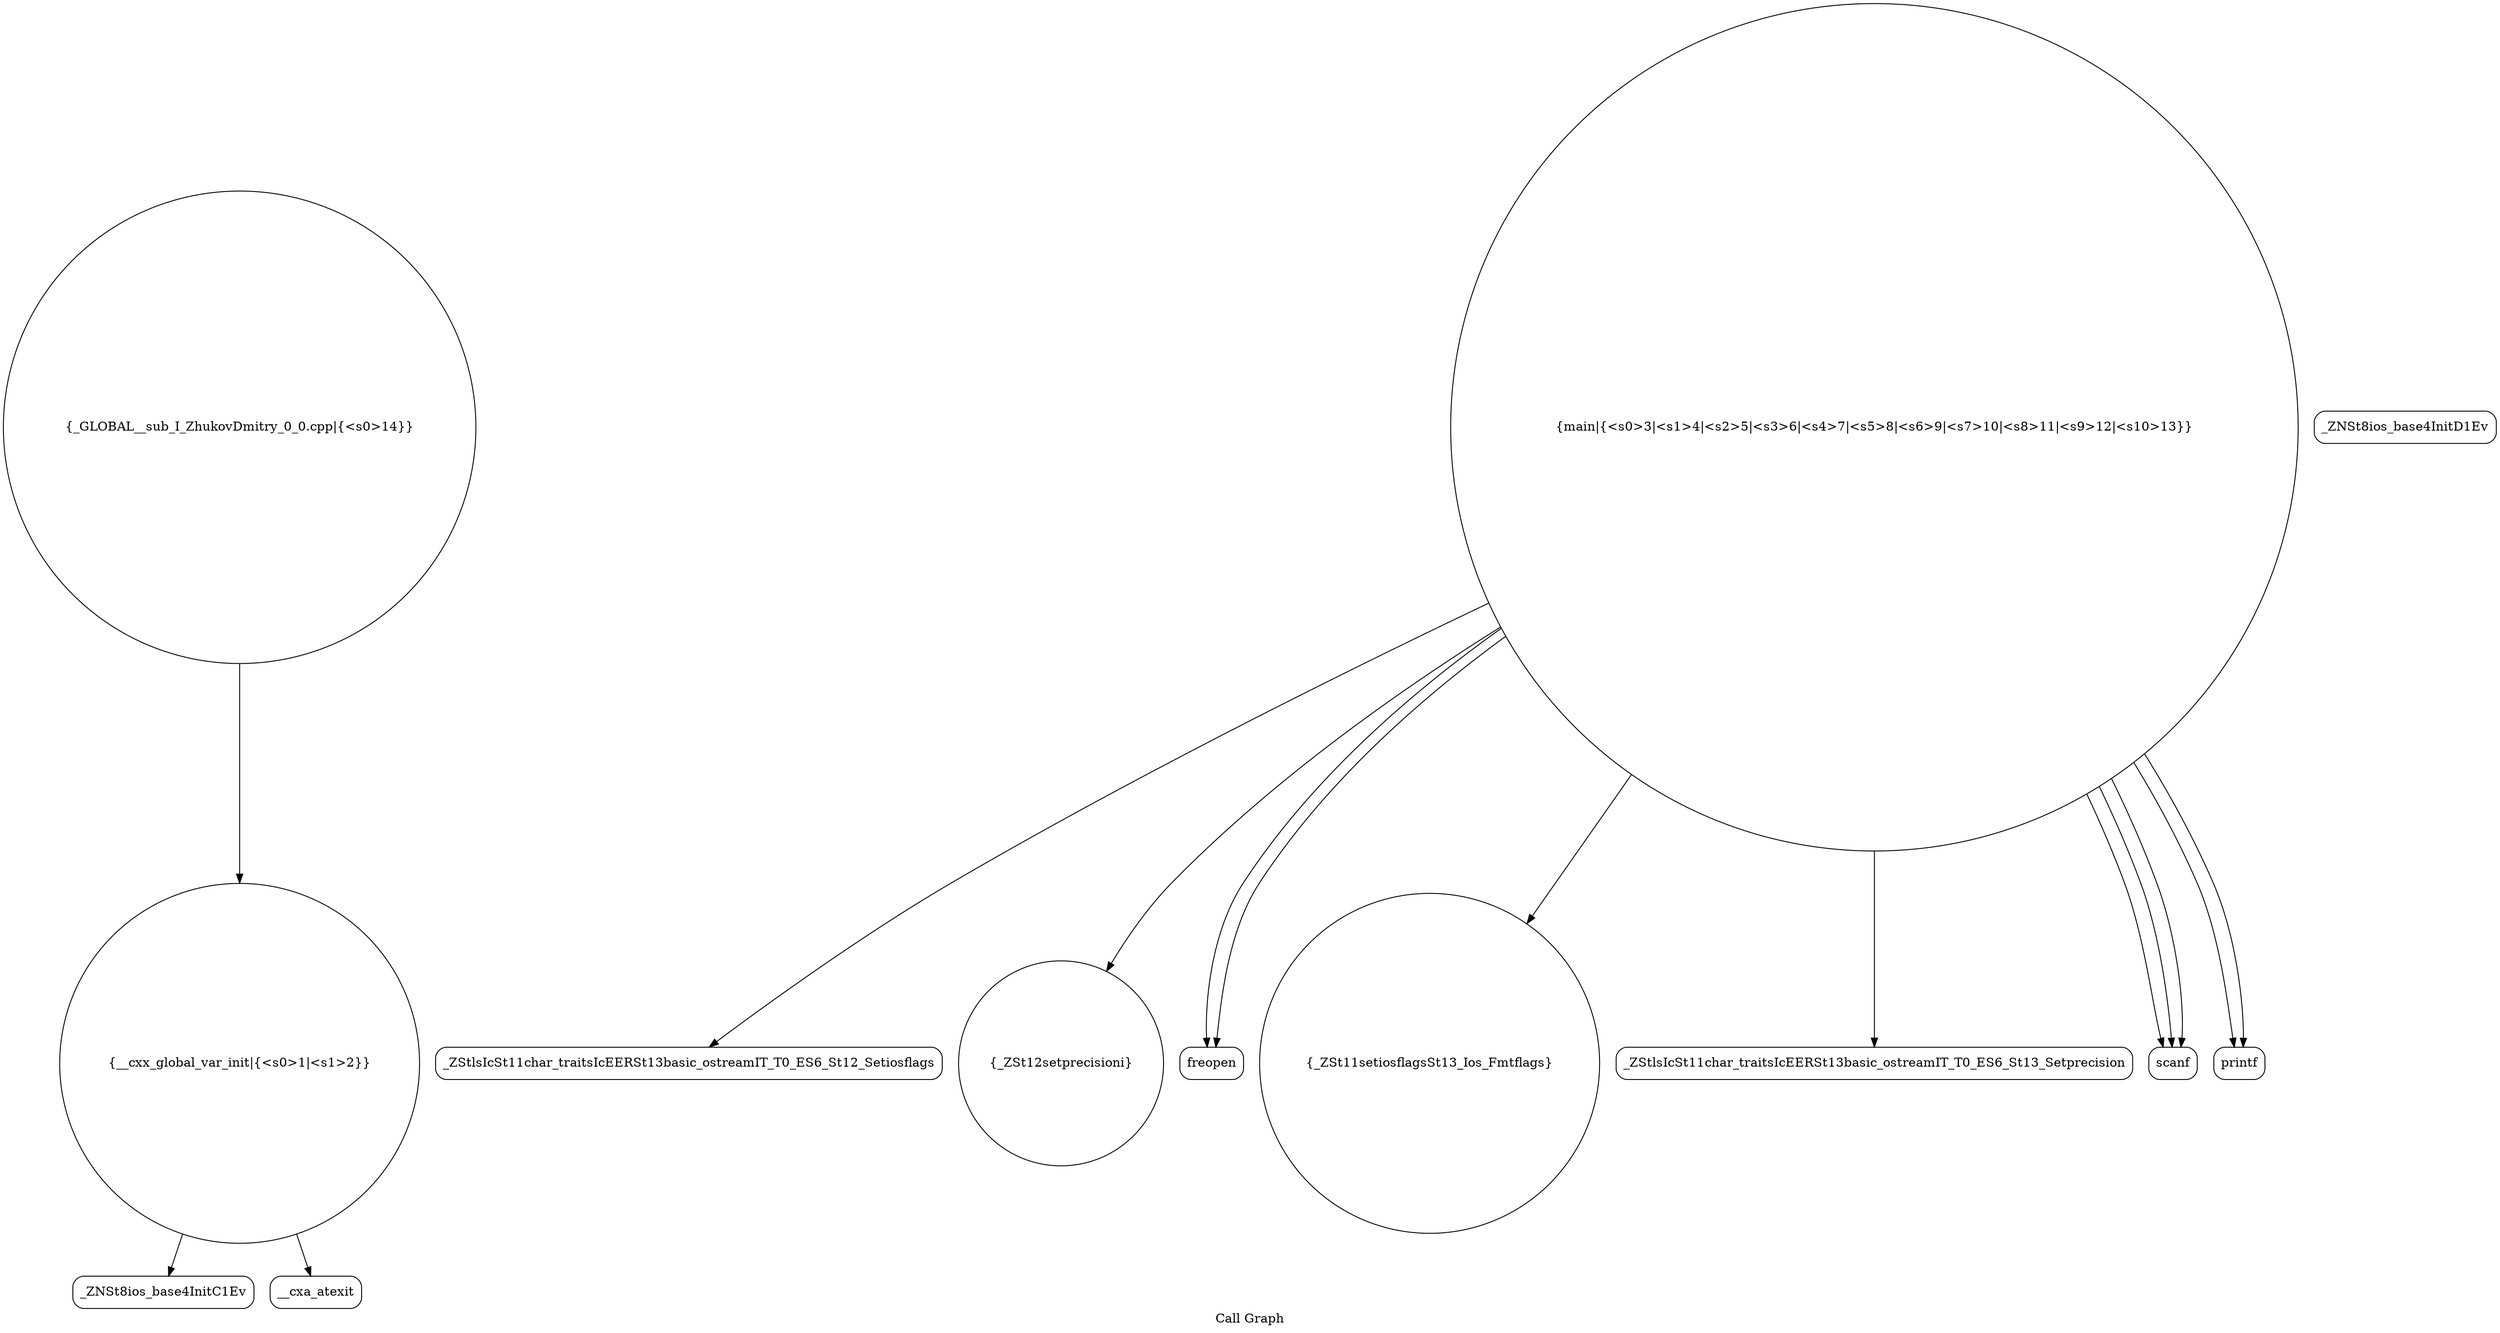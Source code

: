 digraph "Call Graph" {
	label="Call Graph";

	Node0x55cc07c51420 [shape=record,shape=circle,label="{__cxx_global_var_init|{<s0>1|<s1>2}}"];
	Node0x55cc07c51420:s0 -> Node0x55cc07c518b0[color=black];
	Node0x55cc07c51420:s1 -> Node0x55cc07c519b0[color=black];
	Node0x55cc07c51bb0 [shape=record,shape=Mrecord,label="{_ZStlsIcSt11char_traitsIcEERSt13basic_ostreamIT_T0_ES6_St12_Setiosflags}"];
	Node0x55cc07c51930 [shape=record,shape=Mrecord,label="{_ZNSt8ios_base4InitD1Ev}"];
	Node0x55cc07c51cb0 [shape=record,shape=circle,label="{_ZSt12setprecisioni}"];
	Node0x55cc07c51a30 [shape=record,shape=circle,label="{main|{<s0>3|<s1>4|<s2>5|<s3>6|<s4>7|<s5>8|<s6>9|<s7>10|<s8>11|<s9>12|<s10>13}}"];
	Node0x55cc07c51a30:s0 -> Node0x55cc07c51ab0[color=black];
	Node0x55cc07c51a30:s1 -> Node0x55cc07c51ab0[color=black];
	Node0x55cc07c51a30:s2 -> Node0x55cc07c51c30[color=black];
	Node0x55cc07c51a30:s3 -> Node0x55cc07c51bb0[color=black];
	Node0x55cc07c51a30:s4 -> Node0x55cc07c51cb0[color=black];
	Node0x55cc07c51a30:s5 -> Node0x55cc07c51b30[color=black];
	Node0x55cc07c51a30:s6 -> Node0x55cc07c51d30[color=black];
	Node0x55cc07c51a30:s7 -> Node0x55cc07c51db0[color=black];
	Node0x55cc07c51a30:s8 -> Node0x55cc07c51d30[color=black];
	Node0x55cc07c51a30:s9 -> Node0x55cc07c51d30[color=black];
	Node0x55cc07c51a30:s10 -> Node0x55cc07c51db0[color=black];
	Node0x55cc07c51db0 [shape=record,shape=Mrecord,label="{printf}"];
	Node0x55cc07c51b30 [shape=record,shape=Mrecord,label="{_ZStlsIcSt11char_traitsIcEERSt13basic_ostreamIT_T0_ES6_St13_Setprecision}"];
	Node0x55cc07c518b0 [shape=record,shape=Mrecord,label="{_ZNSt8ios_base4InitC1Ev}"];
	Node0x55cc07c51c30 [shape=record,shape=circle,label="{_ZSt11setiosflagsSt13_Ios_Fmtflags}"];
	Node0x55cc07c519b0 [shape=record,shape=Mrecord,label="{__cxa_atexit}"];
	Node0x55cc07c51d30 [shape=record,shape=Mrecord,label="{scanf}"];
	Node0x55cc07c51ab0 [shape=record,shape=Mrecord,label="{freopen}"];
	Node0x55cc07c51e30 [shape=record,shape=circle,label="{_GLOBAL__sub_I_ZhukovDmitry_0_0.cpp|{<s0>14}}"];
	Node0x55cc07c51e30:s0 -> Node0x55cc07c51420[color=black];
}

